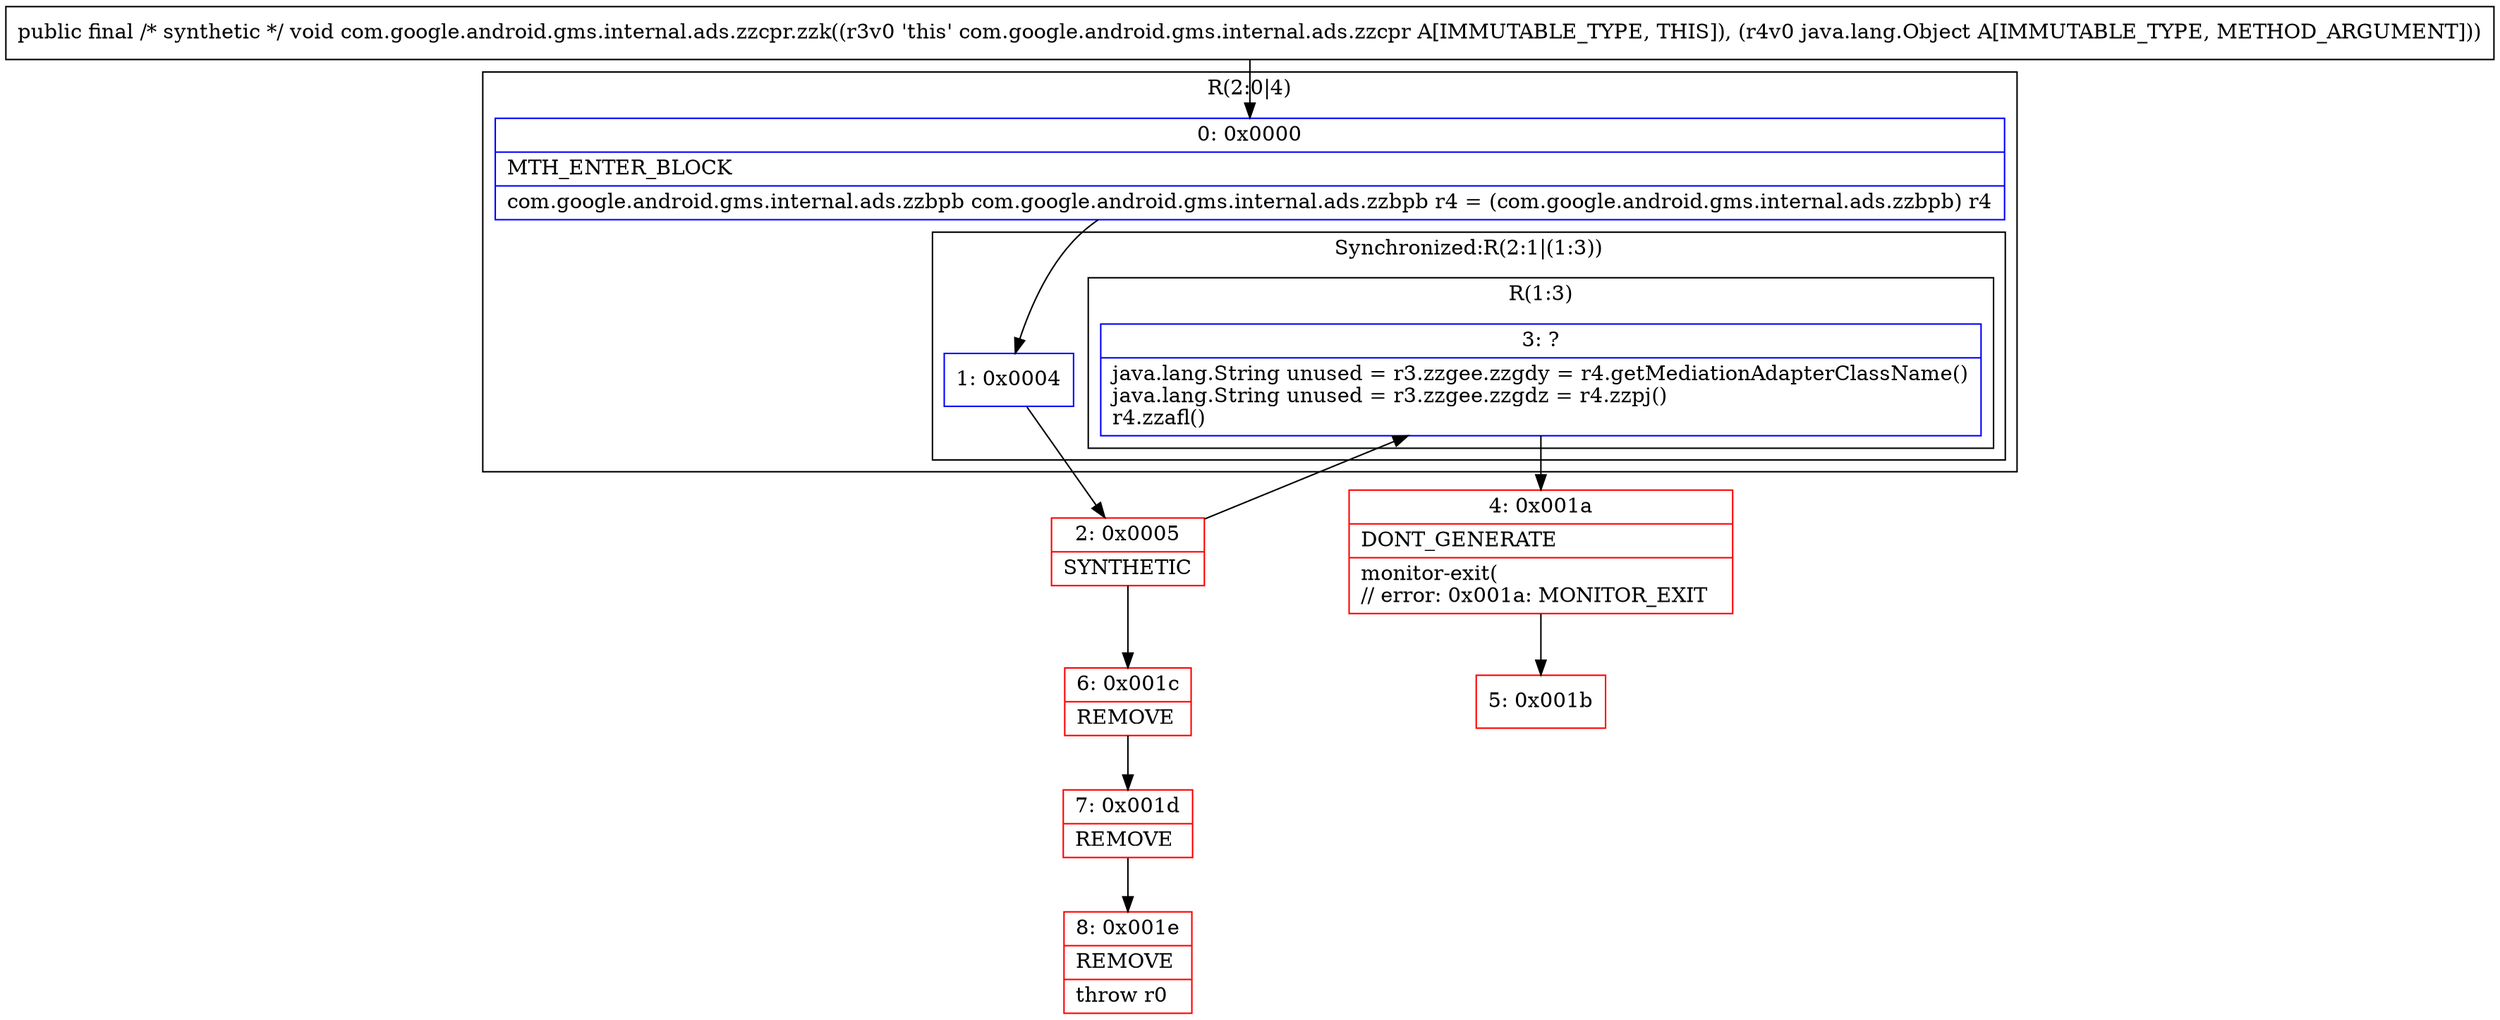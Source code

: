 digraph "CFG forcom.google.android.gms.internal.ads.zzcpr.zzk(Ljava\/lang\/Object;)V" {
subgraph cluster_Region_1522469845 {
label = "R(2:0|4)";
node [shape=record,color=blue];
Node_0 [shape=record,label="{0\:\ 0x0000|MTH_ENTER_BLOCK\l|com.google.android.gms.internal.ads.zzbpb com.google.android.gms.internal.ads.zzbpb r4 = (com.google.android.gms.internal.ads.zzbpb) r4\l}"];
subgraph cluster_SynchronizedRegion_829681952 {
label = "Synchronized:R(2:1|(1:3))";
node [shape=record,color=blue];
Node_1 [shape=record,label="{1\:\ 0x0004}"];
subgraph cluster_Region_1333829828 {
label = "R(1:3)";
node [shape=record,color=blue];
Node_3 [shape=record,label="{3\:\ ?|java.lang.String unused = r3.zzgee.zzgdy = r4.getMediationAdapterClassName()\ljava.lang.String unused = r3.zzgee.zzgdz = r4.zzpj()\lr4.zzafl()\l}"];
}
}
}
Node_2 [shape=record,color=red,label="{2\:\ 0x0005|SYNTHETIC\l}"];
Node_4 [shape=record,color=red,label="{4\:\ 0x001a|DONT_GENERATE\l|monitor\-exit(\l\/\/ error: 0x001a: MONITOR_EXIT  \l}"];
Node_5 [shape=record,color=red,label="{5\:\ 0x001b}"];
Node_6 [shape=record,color=red,label="{6\:\ 0x001c|REMOVE\l}"];
Node_7 [shape=record,color=red,label="{7\:\ 0x001d|REMOVE\l}"];
Node_8 [shape=record,color=red,label="{8\:\ 0x001e|REMOVE\l|throw r0\l}"];
MethodNode[shape=record,label="{public final \/* synthetic *\/ void com.google.android.gms.internal.ads.zzcpr.zzk((r3v0 'this' com.google.android.gms.internal.ads.zzcpr A[IMMUTABLE_TYPE, THIS]), (r4v0 java.lang.Object A[IMMUTABLE_TYPE, METHOD_ARGUMENT])) }"];
MethodNode -> Node_0;
Node_0 -> Node_1;
Node_1 -> Node_2;
Node_3 -> Node_4;
Node_2 -> Node_3;
Node_2 -> Node_6;
Node_4 -> Node_5;
Node_6 -> Node_7;
Node_7 -> Node_8;
}


